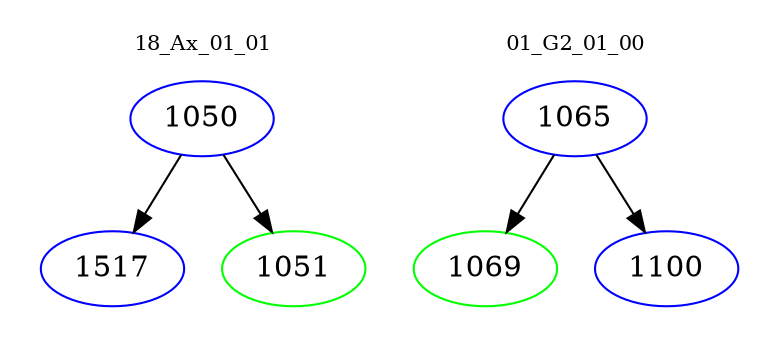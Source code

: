digraph{
subgraph cluster_0 {
color = white
label = "18_Ax_01_01";
fontsize=10;
T0_1050 [label="1050", color="blue"]
T0_1050 -> T0_1517 [color="black"]
T0_1517 [label="1517", color="blue"]
T0_1050 -> T0_1051 [color="black"]
T0_1051 [label="1051", color="green"]
}
subgraph cluster_1 {
color = white
label = "01_G2_01_00";
fontsize=10;
T1_1065 [label="1065", color="blue"]
T1_1065 -> T1_1069 [color="black"]
T1_1069 [label="1069", color="green"]
T1_1065 -> T1_1100 [color="black"]
T1_1100 [label="1100", color="blue"]
}
}
